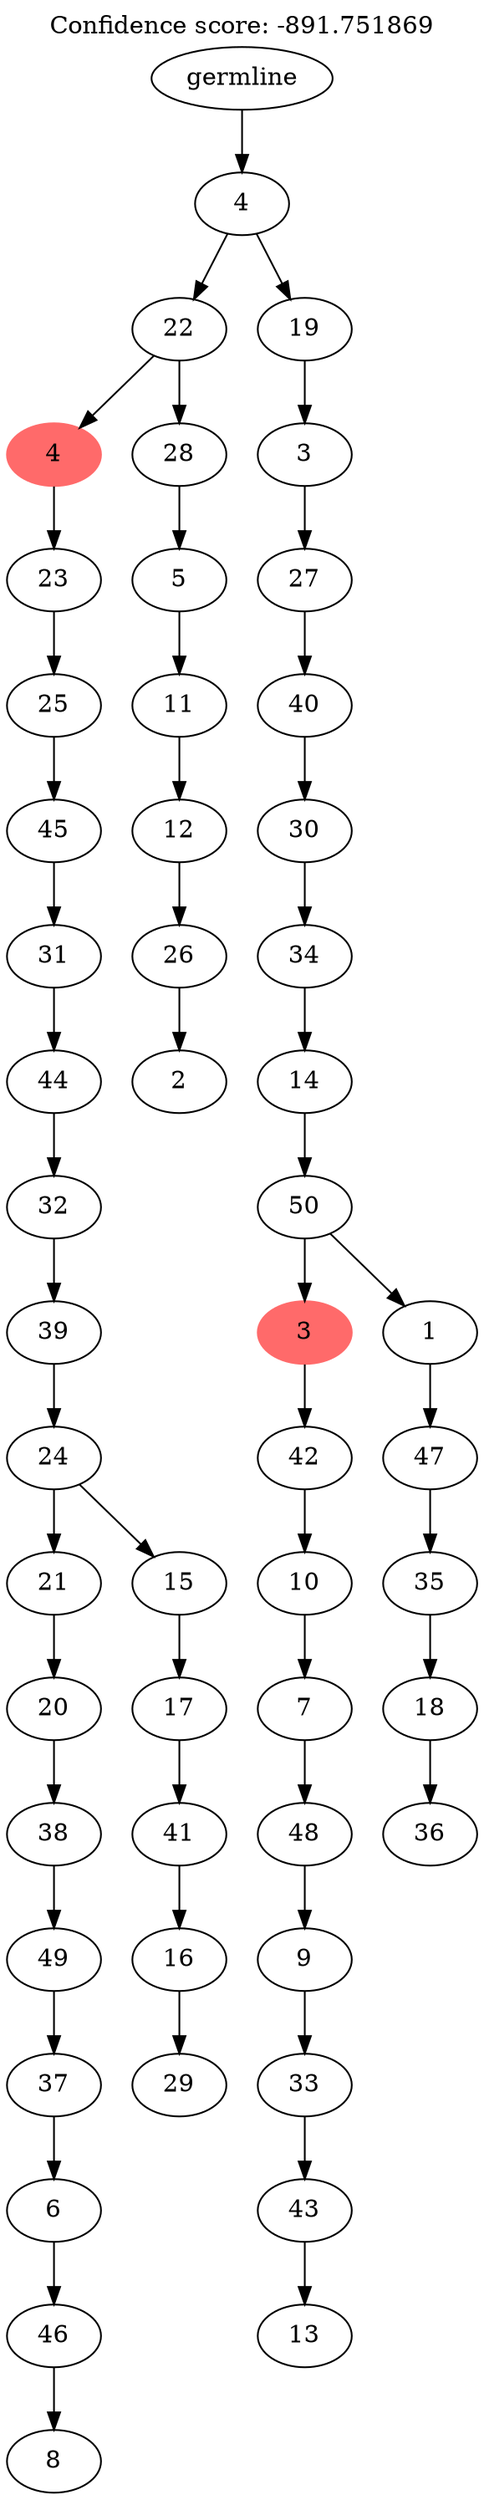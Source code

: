 digraph g {
	"51" -> "52";
	"52" [label="8"];
	"50" -> "51";
	"51" [label="46"];
	"49" -> "50";
	"50" [label="6"];
	"48" -> "49";
	"49" [label="37"];
	"47" -> "48";
	"48" [label="49"];
	"46" -> "47";
	"47" [label="38"];
	"45" -> "46";
	"46" [label="20"];
	"43" -> "44";
	"44" [label="29"];
	"42" -> "43";
	"43" [label="16"];
	"41" -> "42";
	"42" [label="41"];
	"40" -> "41";
	"41" [label="17"];
	"39" -> "40";
	"40" [label="15"];
	"39" -> "45";
	"45" [label="21"];
	"38" -> "39";
	"39" [label="24"];
	"37" -> "38";
	"38" [label="39"];
	"36" -> "37";
	"37" [label="32"];
	"35" -> "36";
	"36" [label="44"];
	"34" -> "35";
	"35" [label="31"];
	"33" -> "34";
	"34" [label="45"];
	"32" -> "33";
	"33" [label="25"];
	"31" -> "32";
	"32" [label="23"];
	"29" -> "30";
	"30" [label="2"];
	"28" -> "29";
	"29" [label="26"];
	"27" -> "28";
	"28" [label="12"];
	"26" -> "27";
	"27" [label="11"];
	"25" -> "26";
	"26" [label="5"];
	"24" -> "25";
	"25" [label="28"];
	"24" -> "31";
	"31" [color=indianred1, style=filled, label="4"];
	"22" -> "23";
	"23" [label="13"];
	"21" -> "22";
	"22" [label="43"];
	"20" -> "21";
	"21" [label="33"];
	"19" -> "20";
	"20" [label="9"];
	"18" -> "19";
	"19" [label="48"];
	"17" -> "18";
	"18" [label="7"];
	"16" -> "17";
	"17" [label="10"];
	"15" -> "16";
	"16" [label="42"];
	"13" -> "14";
	"14" [label="36"];
	"12" -> "13";
	"13" [label="18"];
	"11" -> "12";
	"12" [label="35"];
	"10" -> "11";
	"11" [label="47"];
	"9" -> "10";
	"10" [label="1"];
	"9" -> "15";
	"15" [color=indianred1, style=filled, label="3"];
	"8" -> "9";
	"9" [label="50"];
	"7" -> "8";
	"8" [label="14"];
	"6" -> "7";
	"7" [label="34"];
	"5" -> "6";
	"6" [label="30"];
	"4" -> "5";
	"5" [label="40"];
	"3" -> "4";
	"4" [label="27"];
	"2" -> "3";
	"3" [label="3"];
	"1" -> "2";
	"2" [label="19"];
	"1" -> "24";
	"24" [label="22"];
	"0" -> "1";
	"1" [label="4"];
	"0" [label="germline"];
	labelloc="t";
	label="Confidence score: -891.751869";
}
